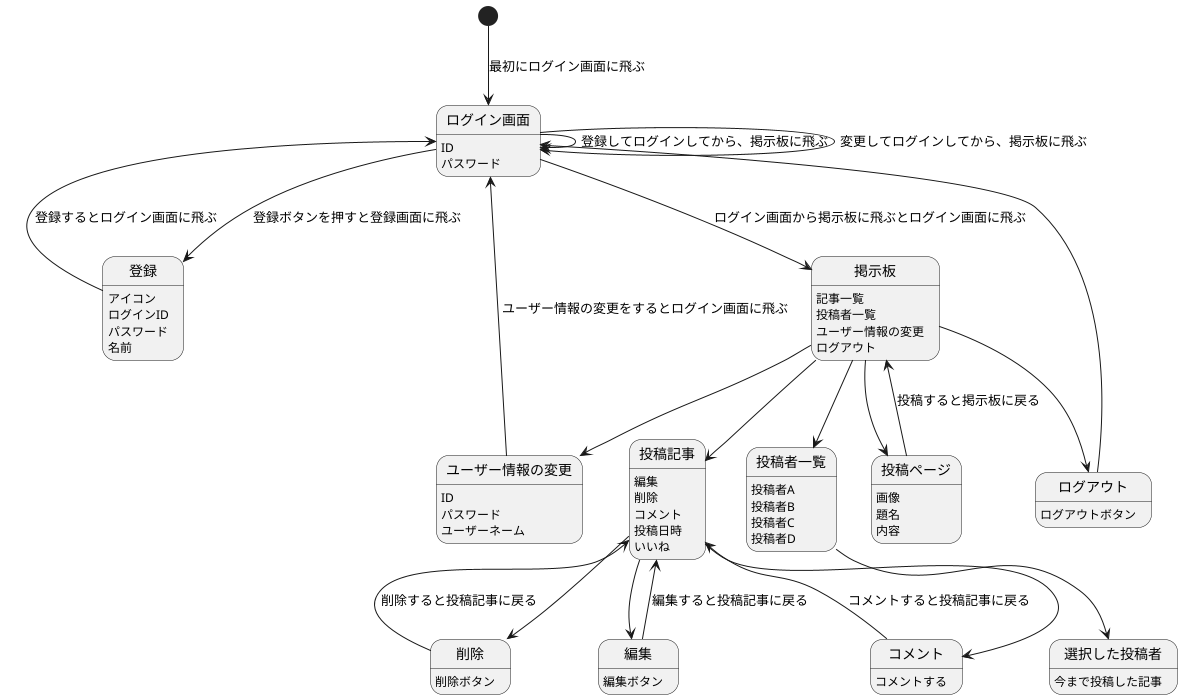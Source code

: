 @startuml name
[*]   --> ログイン画面 : 最初にログイン画面に飛ぶ
ログイン画面  --> 登録 : 登録ボタンを押すと登録画面に飛ぶ
ログイン画面 : ID
ログイン画面 : パスワード

ログイン画面 --> 掲示板 : ログイン画面から掲示板に飛ぶとログイン画面に飛ぶ
掲示板 : 記事一覧
掲示板 : 投稿者一覧
掲示板:ユーザー情報の変更
掲示板 : ログアウト

ログイン画面 --> ログイン画面 : 登録してログインしてから、掲示板に飛ぶ

ログイン画面 --> ログイン画面 : 変更してログインしてから、掲示板に飛ぶ

登録 --> ログイン画面 : 登録するとログイン画面に飛ぶ
登録 : アイコン
登録 : ログインID
登録 : パスワード
登録 : 名前

掲示板 --> 投稿ページ 
投稿ページ: 画像
投稿ページ : 題名
投稿ページ : 内容

投稿ページ-->掲示板 : 投稿すると掲示板に戻る

掲示板-->ユーザー情報の変更
ユーザー情報の変更 : ID
ユーザー情報の変更 : パスワード
ユーザー情報の変更 : ユーザーネーム

ユーザー情報の変更-->ログイン画面 : ユーザー情報の変更をするとログイン画面に飛ぶ

掲示板-->投稿記事
投稿記事:編集
投稿記事:削除
投稿記事:コメント
投稿記事:投稿日時
投稿記事:いいね

投稿記事-->編集
編集:編集ボタン

編集-->投稿記事 : 編集すると投稿記事に戻る

投稿記事-->削除
削除:削除ボタン

削除-->投稿記事 : 削除すると投稿記事に戻る

投稿記事-->コメント
コメント:コメントする

コメント-->投稿記事 : コメントすると投稿記事に戻る 

掲示板 --> 投稿者一覧
投稿者一覧 : 投稿者A
投稿者一覧 : 投稿者B
投稿者一覧 : 投稿者C
投稿者一覧 : 投稿者D

掲示板-->ログアウト
ログアウト:ログアウトボタン

ログアウト-->ログイン画面

投稿者一覧 --> 選択した投稿者
選択した投稿者 : 今まで投稿した記事